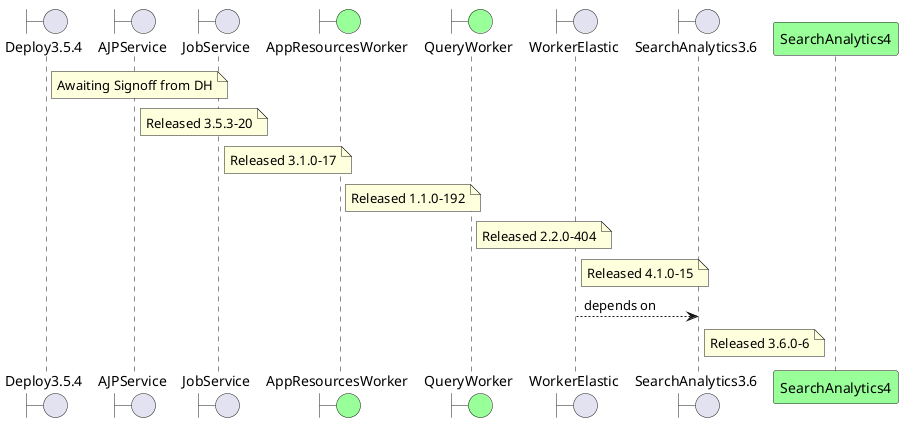 @startuml
boundary Deploy3.5.4 order 1
note right Deploy3.5.4
Awaiting Signoff from DH
end note

boundary AJPService order 2
note right AJPService
Released 3.5.3-20
end note

boundary AppResourcesWorker order 10 #99FF99

boundary JobService order 5
note right JobService
Released 3.1.0-17
end note
boundary AppResourcesWorker order 10 #99FF99

boundary QueryWorker order 20  #99FF99

boundary WorkerElastic order 27

note right AppResourcesWorker
Released 1.1.0-192
end note

note right QueryWorker
Released 2.2.0-404
end note

boundary SearchAnalytics3.6 order 28
participant SearchAnalytics4 order 29   #99FF99

note right WorkerElastic
Released 4.1.0-15
end note
WorkerElastic --> SearchAnalytics3.6: depends on
note right SearchAnalytics3.6
Released 3.6.0-6
end note

@enduml
